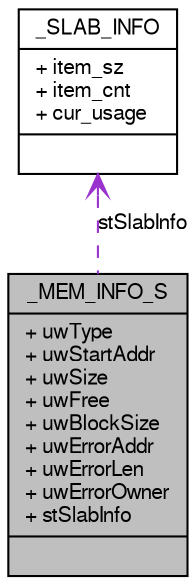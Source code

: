 digraph G
{
  bgcolor="transparent";
  edge [fontname="FreeSans",fontsize="10",labelfontname="FreeSans",labelfontsize="10"];
  node [fontname="FreeSans",fontsize="10",shape=record];
  Node1 [label="{_MEM_INFO_S\n|+ uwType\l+ uwStartAddr\l+ uwSize\l+ uwFree\l+ uwBlockSize\l+ uwErrorAddr\l+ uwErrorLen\l+ uwErrorOwner\l+ stSlabInfo\l|}",height=0.2,width=0.4,color="black", fillcolor="grey75", style="filled" fontcolor="black"];
  Node2 -> Node1 [dir=back,color="darkorchid3",fontsize="10",style="dashed",label="stSlabInfo",arrowtail="open",fontname="FreeSans"];
  Node2 [label="{_SLAB_INFO\n|+ item_sz\l+ item_cnt\l+ cur_usage\l|}",height=0.2,width=0.4,color="black",URL="$a00005.html"];
}
